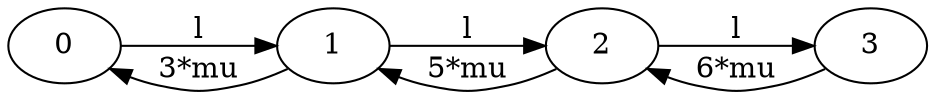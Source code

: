 digraph {

    rankdir=LR;
    splines=true;
    overlap=false;

	0 -> 1[label="l"];
    

    1 -> 2[label="l"];
    1 -> 0[label="3*mu"];

    2 -> 3[label="l"];
    2 -> 1[label="5*mu"];

    3 -> 2[label="6*mu"];
    
}
